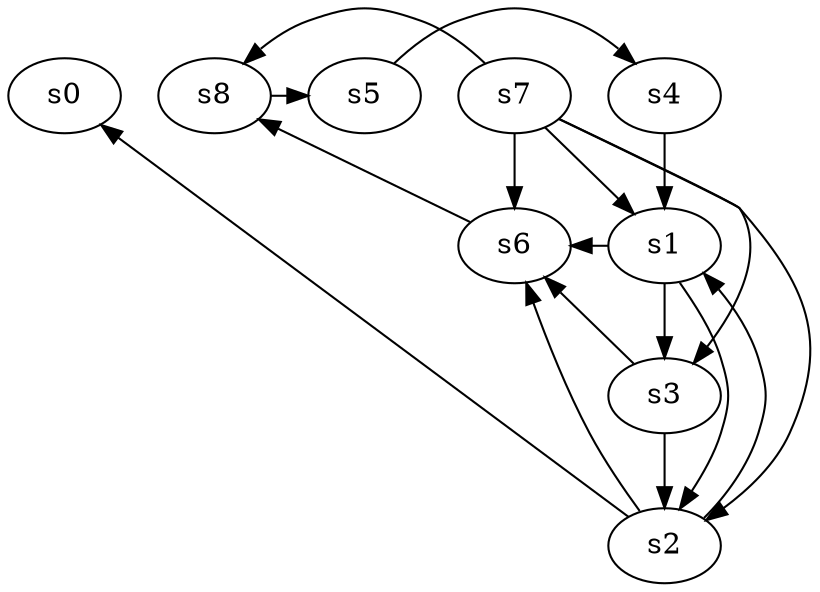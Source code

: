 digraph game_0728_complex_9 {
    s0 [name="s0", player=0];
    s1 [name="s1", player=0];
    s2 [name="s2", player=1];
    s3 [name="s3", player=0];
    s4 [name="s4", player=1];
    s5 [name="s5", player=0, target=1];
    s6 [name="s6", player=0];
    s7 [name="s7", player=1];
    s8 [name="s8", player=1];

    s1 -> s2 [constraint="time % 8 == 0"];
    s1 -> s3;
    s1 -> s6 [constraint="time % 8 == 5"];
    s2 -> s0 [constraint="!(time % 5 == 4)"];
    s2 -> s1 [constraint="time % 2 == 1 && time % 5 == 0"];
    s2 -> s6 [constraint="time % 4 == 3 && time % 5 == 0"];
    s3 -> s2;
    s3 -> s6 [constraint="time % 2 == 1 || time % 4 == 2"];
    s4 -> s1;
    s5 -> s4 [constraint="!(time % 3 == 1)"];
    s6 -> s8 [constraint="time % 5 == 4"];
    s7 -> s1;
    s7 -> s2 [constraint="time % 5 == 2"];
    s7 -> s3 [constraint="time == 0 || time == 5 || time == 13"];
    s7 -> s6;
    s7 -> s8 [constraint="time % 5 == 4 || time % 2 == 1"];
    s8 -> s5 [constraint="time % 4 == 2 || time % 5 == 3"];
}
